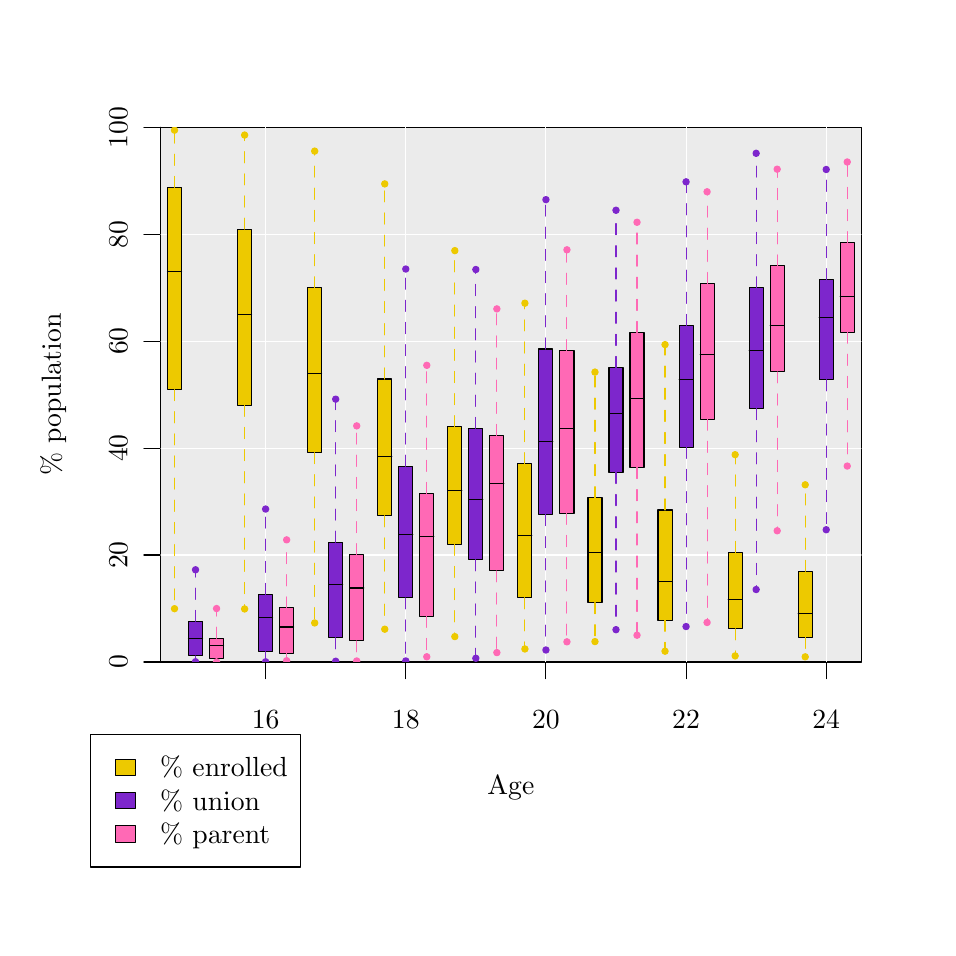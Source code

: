 % Created by tikzDevice version 0.6.1 on 2011-11-15 15:33:31
% !TEX encoding = UTF-8 Unicode
\begin{tikzpicture}[x=1pt,y=1pt]
\definecolor[named]{drawColor}{rgb}{0.00,0.00,0.00}
\definecolor[named]{fillColor}{rgb}{1.00,1.00,1.00}
\fill[color=fillColor,] (0,0) rectangle (325.21,325.21);
\begin{scope}
\path[clip] (  0.00,  0.00) rectangle (325.21,325.21);
\definecolor[named]{drawColor}{rgb}{0.21,0.00,0.33}
\definecolor[named]{drawColor}{rgb}{0.00,0.00,0.00}

\draw[color=drawColor,line cap=round,line join=round,fill opacity=0.00,] ( 85.98, 96.00) -- (288.55, 96.00);

\draw[color=drawColor,line cap=round,line join=round,fill opacity=0.00,] ( 85.98, 96.00) -- ( 85.98, 90.00);

\draw[color=drawColor,line cap=round,line join=round,fill opacity=0.00,] (136.63, 96.00) -- (136.63, 90.00);

\draw[color=drawColor,line cap=round,line join=round,fill opacity=0.00,] (187.27, 96.00) -- (187.27, 90.00);

\draw[color=drawColor,line cap=round,line join=round,fill opacity=0.00,] (237.91, 96.00) -- (237.91, 90.00);

\draw[color=drawColor,line cap=round,line join=round,fill opacity=0.00,] (288.55, 96.00) -- (288.55, 90.00);

\node[color=drawColor,anchor=base,inner sep=0pt, outer sep=0pt, scale=  1.00] at ( 85.98, 72.00) {16%
};

\node[color=drawColor,anchor=base,inner sep=0pt, outer sep=0pt, scale=  1.00] at (136.63, 72.00) {18%
};

\node[color=drawColor,anchor=base,inner sep=0pt, outer sep=0pt, scale=  1.00] at (187.27, 72.00) {20%
};

\node[color=drawColor,anchor=base,inner sep=0pt, outer sep=0pt, scale=  1.00] at (237.91, 72.00) {22%
};

\node[color=drawColor,anchor=base,inner sep=0pt, outer sep=0pt, scale=  1.00] at (288.55, 72.00) {24%
};

\draw[color=drawColor,line cap=round,line join=round,fill opacity=0.00,] ( 48.00, 96.00) -- ( 48.00,289.21);

\draw[color=drawColor,line cap=round,line join=round,fill opacity=0.00,] ( 48.00, 96.00) -- ( 42.00, 96.00);

\draw[color=drawColor,line cap=round,line join=round,fill opacity=0.00,] ( 48.00,134.64) -- ( 42.00,134.64);

\draw[color=drawColor,line cap=round,line join=round,fill opacity=0.00,] ( 48.00,173.29) -- ( 42.00,173.29);

\draw[color=drawColor,line cap=round,line join=round,fill opacity=0.00,] ( 48.00,211.93) -- ( 42.00,211.93);

\draw[color=drawColor,line cap=round,line join=round,fill opacity=0.00,] ( 48.00,250.57) -- ( 42.00,250.57);

\draw[color=drawColor,line cap=round,line join=round,fill opacity=0.00,] ( 48.00,289.21) -- ( 42.00,289.21);

\node[rotate= 90.00,color=drawColor,anchor=base,inner sep=0pt, outer sep=0pt, scale=  1.00] at ( 36.00, 96.00) {0%
};

\node[rotate= 90.00,color=drawColor,anchor=base,inner sep=0pt, outer sep=0pt, scale=  1.00] at ( 36.00,134.64) {20%
};

\node[rotate= 90.00,color=drawColor,anchor=base,inner sep=0pt, outer sep=0pt, scale=  1.00] at ( 36.00,173.29) {40%
};

\node[rotate= 90.00,color=drawColor,anchor=base,inner sep=0pt, outer sep=0pt, scale=  1.00] at ( 36.00,211.93) {60%
};

\node[rotate= 90.00,color=drawColor,anchor=base,inner sep=0pt, outer sep=0pt, scale=  1.00] at ( 36.00,250.57) {80%
};

\node[rotate= 90.00,color=drawColor,anchor=base,inner sep=0pt, outer sep=0pt, scale=  1.00] at ( 36.00,289.21) {100%
};

\draw[color=drawColor,line cap=round,line join=round,fill opacity=0.00,] ( 48.00, 96.00) --
	(301.21, 96.00) --
	(301.21,289.21) --
	( 48.00,289.21) --
	( 48.00, 96.00);
\end{scope}
\begin{scope}
\path[clip] (  0.00,  0.00) rectangle (325.21,325.21);
\definecolor[named]{drawColor}{rgb}{0.21,0.00,0.33}
\definecolor[named]{drawColor}{rgb}{0.00,0.00,0.00}

\node[color=drawColor,anchor=base,inner sep=0pt, outer sep=0pt, scale=  1.00] at (174.61, 48.00) {Age%
};

\node[rotate= 90.00,color=drawColor,anchor=base,inner sep=0pt, outer sep=0pt, scale=  1.00] at ( 12.00,192.61) {\% population%
};
\end{scope}
\begin{scope}
\path[clip] ( 48.00, 96.00) rectangle (301.21,289.21);
\definecolor[named]{drawColor}{rgb}{0.21,0.00,0.33}
\definecolor[named]{drawColor}{rgb}{0.00,0.00,0.00}
\definecolor[named]{fillColor}{rgb}{0.92,0.92,0.92}

\draw[color=drawColor,line cap=round,line join=round,fill=fillColor,] ( 48.00, 96.00) rectangle (301.21,289.21);
\definecolor[named]{drawColor}{rgb}{1.00,1.00,1.00}

\draw[color=drawColor,line cap=round,line join=round,fill opacity=0.00,] ( 35.34, 96.00) -- ( 35.34,289.21);

\draw[color=drawColor,line cap=round,line join=round,fill opacity=0.00,] ( 85.98, 96.00) -- ( 85.98,289.21);

\draw[color=drawColor,line cap=round,line join=round,fill opacity=0.00,] (136.63, 96.00) -- (136.63,289.21);

\draw[color=drawColor,line cap=round,line join=round,fill opacity=0.00,] (187.27, 96.00) -- (187.27,289.21);

\draw[color=drawColor,line cap=round,line join=round,fill opacity=0.00,] (237.91, 96.00) -- (237.91,289.21);

\draw[color=drawColor,line cap=round,line join=round,fill opacity=0.00,] (288.55, 96.00) -- (288.55,289.21);

\draw[color=drawColor,line cap=round,line join=round,fill opacity=0.00,] ( 48.00,134.64) -- (301.21,134.64);

\draw[color=drawColor,line cap=round,line join=round,fill opacity=0.00,] ( 48.00,173.29) -- (301.21,173.29);

\draw[color=drawColor,line cap=round,line join=round,fill opacity=0.00,] ( 48.00,211.93) -- (301.21,211.93);

\draw[color=drawColor,line cap=round,line join=round,fill opacity=0.00,] ( 48.00,250.57) -- (301.21,250.57);
\definecolor[named]{drawColor}{rgb}{0.00,0.00,0.00}
\definecolor[named]{fillColor}{rgb}{0.93,0.79,0.00}

\draw[color=drawColor,line cap=round,line join=round,fill=fillColor,] ( 50.53,194.44) rectangle ( 55.60,267.46);

\draw[color=drawColor,line cap=round,line join=round,fill opacity=0.00,] ( 50.53,237.25) -- ( 55.60,237.25);
\definecolor[named]{drawColor}{rgb}{0.93,0.79,0.00}

\draw[color=drawColor,dash pattern=on 4pt off 4pt ,line cap=round,line join=round,fill opacity=0.00,] ( 53.06,194.44) -- ( 53.06,115.26);

\draw[color=drawColor,dash pattern=on 4pt off 4pt ,line cap=round,line join=round,fill opacity=0.00,] ( 53.06,267.46) -- ( 53.06,288.16);

\draw[color=drawColor,line cap=round,line join=round,fill=fillColor,] ( 53.06,115.26) circle (  1.13);

\draw[color=drawColor,line cap=round,line join=round,fill=fillColor,] ( 53.06,288.16) circle (  1.13);
\definecolor[named]{drawColor}{rgb}{0.00,0.00,0.00}
\definecolor[named]{fillColor}{rgb}{0.49,0.15,0.80}

\draw[color=drawColor,line cap=round,line join=round,fill=fillColor,] ( 58.13, 98.21) rectangle ( 63.19,110.65);

\draw[color=drawColor,line cap=round,line join=round,fill opacity=0.00,] ( 58.13,104.48) -- ( 63.19,104.48);
\definecolor[named]{drawColor}{rgb}{0.49,0.15,0.80}

\draw[color=drawColor,dash pattern=on 4pt off 4pt ,line cap=round,line join=round,fill opacity=0.00,] ( 60.66, 98.21) -- ( 60.66, 96.10);

\draw[color=drawColor,dash pattern=on 4pt off 4pt ,line cap=round,line join=round,fill opacity=0.00,] ( 60.66,110.65) -- ( 60.66,129.32);

\draw[color=drawColor,line cap=round,line join=round,fill=fillColor,] ( 60.66, 96.10) circle (  1.13);

\draw[color=drawColor,line cap=round,line join=round,fill=fillColor,] ( 60.66,129.32) circle (  1.13);
\definecolor[named]{drawColor}{rgb}{0.00,0.00,0.00}
\definecolor[named]{fillColor}{rgb}{1.00,0.41,0.71}

\draw[color=drawColor,line cap=round,line join=round,fill=fillColor,] ( 65.73, 97.42) rectangle ( 70.79,104.58);

\draw[color=drawColor,line cap=round,line join=round,fill opacity=0.00,] ( 65.73,102.01) -- ( 70.79,102.01);
\definecolor[named]{drawColor}{rgb}{1.00,0.41,0.71}

\draw[color=drawColor,dash pattern=on 4pt off 4pt ,line cap=round,line join=round,fill opacity=0.00,] ( 68.26, 97.42) -- ( 68.26, 96.05);

\draw[color=drawColor,dash pattern=on 4pt off 4pt ,line cap=round,line join=round,fill opacity=0.00,] ( 68.26,104.58) -- ( 68.26,115.31);

\draw[color=drawColor,line cap=round,line join=round,fill=fillColor,] ( 68.26, 96.05) circle (  1.13);

\draw[color=drawColor,line cap=round,line join=round,fill=fillColor,] ( 68.26,115.31) circle (  1.13);
\definecolor[named]{drawColor}{rgb}{0.00,0.00,0.00}
\definecolor[named]{fillColor}{rgb}{0.93,0.79,0.00}

\draw[color=drawColor,line cap=round,line join=round,fill=fillColor,] ( 75.85,188.75) rectangle ( 80.92,252.39);

\draw[color=drawColor,line cap=round,line join=round,fill opacity=0.00,] ( 75.85,221.68) -- ( 80.92,221.68);
\definecolor[named]{drawColor}{rgb}{0.93,0.79,0.00}

\draw[color=drawColor,dash pattern=on 4pt off 4pt ,line cap=round,line join=round,fill opacity=0.00,] ( 78.39,188.75) -- ( 78.39,115.16);

\draw[color=drawColor,dash pattern=on 4pt off 4pt ,line cap=round,line join=round,fill opacity=0.00,] ( 78.39,252.39) -- ( 78.39,286.41);

\draw[color=drawColor,line cap=round,line join=round,fill=fillColor,] ( 78.39,115.16) circle (  1.13);

\draw[color=drawColor,line cap=round,line join=round,fill=fillColor,] ( 78.39,286.41) circle (  1.13);
\definecolor[named]{drawColor}{rgb}{0.00,0.00,0.00}
\definecolor[named]{fillColor}{rgb}{0.49,0.15,0.80}

\draw[color=drawColor,line cap=round,line join=round,fill=fillColor,] ( 83.45, 99.76) rectangle ( 88.51,120.36);

\draw[color=drawColor,line cap=round,line join=round,fill opacity=0.00,] ( 83.45,112.05) -- ( 88.51,112.05);
\definecolor[named]{drawColor}{rgb}{0.49,0.15,0.80}

\draw[color=drawColor,dash pattern=on 4pt off 4pt ,line cap=round,line join=round,fill opacity=0.00,] ( 85.98, 99.76) -- ( 85.98, 96.08);

\draw[color=drawColor,dash pattern=on 4pt off 4pt ,line cap=round,line join=round,fill opacity=0.00,] ( 85.98,120.36) -- ( 85.98,151.26);

\draw[color=drawColor,line cap=round,line join=round,fill=fillColor,] ( 85.98, 96.08) circle (  1.13);

\draw[color=drawColor,line cap=round,line join=round,fill=fillColor,] ( 85.98,151.26) circle (  1.13);
\definecolor[named]{drawColor}{rgb}{0.00,0.00,0.00}
\definecolor[named]{fillColor}{rgb}{1.00,0.41,0.71}

\draw[color=drawColor,line cap=round,line join=round,fill=fillColor,] ( 91.05, 99.15) rectangle ( 96.11,115.54);

\draw[color=drawColor,line cap=round,line join=round,fill opacity=0.00,] ( 91.05,108.64) -- ( 96.11,108.64);
\definecolor[named]{drawColor}{rgb}{1.00,0.41,0.71}

\draw[color=drawColor,dash pattern=on 4pt off 4pt ,line cap=round,line join=round,fill opacity=0.00,] ( 93.58, 99.15) -- ( 93.58, 96.46);

\draw[color=drawColor,dash pattern=on 4pt off 4pt ,line cap=round,line join=round,fill opacity=0.00,] ( 93.58,115.54) -- ( 93.58,140.13);

\draw[color=drawColor,line cap=round,line join=round,fill=fillColor,] ( 93.58, 96.46) circle (  1.13);

\draw[color=drawColor,line cap=round,line join=round,fill=fillColor,] ( 93.58,140.13) circle (  1.13);
\definecolor[named]{drawColor}{rgb}{0.00,0.00,0.00}
\definecolor[named]{fillColor}{rgb}{0.93,0.79,0.00}

\draw[color=drawColor,line cap=round,line join=round,fill=fillColor,] (101.18,171.67) rectangle (106.24,231.19);

\draw[color=drawColor,line cap=round,line join=round,fill opacity=0.00,] (101.18,200.33) -- (106.24,200.33);
\definecolor[named]{drawColor}{rgb}{0.93,0.79,0.00}

\draw[color=drawColor,dash pattern=on 4pt off 4pt ,line cap=round,line join=round,fill opacity=0.00,] (103.71,171.67) -- (103.71,110.11);

\draw[color=drawColor,dash pattern=on 4pt off 4pt ,line cap=round,line join=round,fill opacity=0.00,] (103.71,231.19) -- (103.71,280.60);

\draw[color=drawColor,line cap=round,line join=round,fill=fillColor,] (103.71,110.11) circle (  1.13);

\draw[color=drawColor,line cap=round,line join=round,fill=fillColor,] (103.71,280.60) circle (  1.13);
\definecolor[named]{drawColor}{rgb}{0.00,0.00,0.00}
\definecolor[named]{fillColor}{rgb}{0.49,0.15,0.80}

\draw[color=drawColor,line cap=round,line join=round,fill=fillColor,] (108.77,104.76) rectangle (113.84,139.24);

\draw[color=drawColor,line cap=round,line join=round,fill opacity=0.00,] (108.77,123.95) -- (113.84,123.95);
\definecolor[named]{drawColor}{rgb}{0.49,0.15,0.80}

\draw[color=drawColor,dash pattern=on 4pt off 4pt ,line cap=round,line join=round,fill opacity=0.00,] (111.30,104.76) -- (111.30, 96.27);

\draw[color=drawColor,dash pattern=on 4pt off 4pt ,line cap=round,line join=round,fill opacity=0.00,] (111.30,139.24) -- (111.30,190.97);

\draw[color=drawColor,line cap=round,line join=round,fill=fillColor,] (111.30, 96.27) circle (  1.13);

\draw[color=drawColor,line cap=round,line join=round,fill=fillColor,] (111.30,190.97) circle (  1.13);
\definecolor[named]{drawColor}{rgb}{0.00,0.00,0.00}
\definecolor[named]{fillColor}{rgb}{1.00,0.41,0.71}

\draw[color=drawColor,line cap=round,line join=round,fill=fillColor,] (116.37,103.65) rectangle (121.43,134.72);

\draw[color=drawColor,line cap=round,line join=round,fill opacity=0.00,] (116.37,122.72) -- (121.43,122.72);
\definecolor[named]{drawColor}{rgb}{1.00,0.41,0.71}

\draw[color=drawColor,dash pattern=on 4pt off 4pt ,line cap=round,line join=round,fill opacity=0.00,] (118.90,103.65) -- (118.90, 96.37);

\draw[color=drawColor,dash pattern=on 4pt off 4pt ,line cap=round,line join=round,fill opacity=0.00,] (118.90,134.72) -- (118.90,181.32);

\draw[color=drawColor,line cap=round,line join=round,fill=fillColor,] (118.90, 96.37) circle (  1.13);

\draw[color=drawColor,line cap=round,line join=round,fill=fillColor,] (118.90,181.32) circle (  1.13);
\definecolor[named]{drawColor}{rgb}{0.00,0.00,0.00}
\definecolor[named]{fillColor}{rgb}{0.93,0.79,0.00}

\draw[color=drawColor,line cap=round,line join=round,fill=fillColor,] (126.50,148.87) rectangle (131.56,198.25);

\draw[color=drawColor,line cap=round,line join=round,fill opacity=0.00,] (126.50,170.22) -- (131.56,170.22);
\definecolor[named]{drawColor}{rgb}{0.93,0.79,0.00}

\draw[color=drawColor,dash pattern=on 4pt off 4pt ,line cap=round,line join=round,fill opacity=0.00,] (129.03,148.87) -- (129.03,107.85);

\draw[color=drawColor,dash pattern=on 4pt off 4pt ,line cap=round,line join=round,fill opacity=0.00,] (129.03,198.25) -- (129.03,268.76);

\draw[color=drawColor,line cap=round,line join=round,fill=fillColor,] (129.03,107.85) circle (  1.13);

\draw[color=drawColor,line cap=round,line join=round,fill=fillColor,] (129.03,268.76) circle (  1.13);
\definecolor[named]{drawColor}{rgb}{0.00,0.00,0.00}
\definecolor[named]{fillColor}{rgb}{0.49,0.15,0.80}

\draw[color=drawColor,line cap=round,line join=round,fill=fillColor,] (134.09,119.17) rectangle (139.16,166.70);

\draw[color=drawColor,line cap=round,line join=round,fill opacity=0.00,] (134.09,142.14) -- (139.16,142.14);
\definecolor[named]{drawColor}{rgb}{0.49,0.15,0.80}

\draw[color=drawColor,dash pattern=on 4pt off 4pt ,line cap=round,line join=round,fill opacity=0.00,] (136.63,119.17) -- (136.63, 96.38);

\draw[color=drawColor,dash pattern=on 4pt off 4pt ,line cap=round,line join=round,fill opacity=0.00,] (136.63,166.70) -- (136.63,237.99);

\draw[color=drawColor,line cap=round,line join=round,fill=fillColor,] (136.63, 96.38) circle (  1.13);

\draw[color=drawColor,line cap=round,line join=round,fill=fillColor,] (136.63,237.99) circle (  1.13);
\definecolor[named]{drawColor}{rgb}{0.00,0.00,0.00}
\definecolor[named]{fillColor}{rgb}{1.00,0.41,0.71}

\draw[color=drawColor,line cap=round,line join=round,fill=fillColor,] (141.69,112.50) rectangle (146.75,156.86);

\draw[color=drawColor,line cap=round,line join=round,fill opacity=0.00,] (141.69,141.40) -- (146.75,141.40);
\definecolor[named]{drawColor}{rgb}{1.00,0.41,0.71}

\draw[color=drawColor,dash pattern=on 4pt off 4pt ,line cap=round,line join=round,fill opacity=0.00,] (144.22,112.50) -- (144.22, 97.88);

\draw[color=drawColor,dash pattern=on 4pt off 4pt ,line cap=round,line join=round,fill opacity=0.00,] (144.22,156.86) -- (144.22,203.19);

\draw[color=drawColor,line cap=round,line join=round,fill=fillColor,] (144.22, 97.88) circle (  1.13);

\draw[color=drawColor,line cap=round,line join=round,fill=fillColor,] (144.22,203.19) circle (  1.13);
\definecolor[named]{drawColor}{rgb}{0.00,0.00,0.00}
\definecolor[named]{fillColor}{rgb}{0.93,0.79,0.00}

\draw[color=drawColor,line cap=round,line join=round,fill=fillColor,] (151.82,138.54) rectangle (156.88,180.98);

\draw[color=drawColor,line cap=round,line join=round,fill opacity=0.00,] (151.82,158.12) -- (156.88,158.12);
\definecolor[named]{drawColor}{rgb}{0.93,0.79,0.00}

\draw[color=drawColor,dash pattern=on 4pt off 4pt ,line cap=round,line join=round,fill opacity=0.00,] (154.35,138.54) -- (154.35,105.17);

\draw[color=drawColor,dash pattern=on 4pt off 4pt ,line cap=round,line join=round,fill opacity=0.00,] (154.35,180.98) -- (154.35,244.64);

\draw[color=drawColor,line cap=round,line join=round,fill=fillColor,] (154.35,105.17) circle (  1.13);

\draw[color=drawColor,line cap=round,line join=round,fill=fillColor,] (154.35,244.64) circle (  1.13);
\definecolor[named]{drawColor}{rgb}{0.00,0.00,0.00}
\definecolor[named]{fillColor}{rgb}{0.49,0.15,0.80}

\draw[color=drawColor,line cap=round,line join=round,fill=fillColor,] (159.41,132.95) rectangle (164.48,180.40);

\draw[color=drawColor,line cap=round,line join=round,fill opacity=0.00,] (159.41,154.78) -- (164.48,154.78);
\definecolor[named]{drawColor}{rgb}{0.49,0.15,0.80}

\draw[color=drawColor,dash pattern=on 4pt off 4pt ,line cap=round,line join=round,fill opacity=0.00,] (161.95,132.95) -- (161.95, 97.34);

\draw[color=drawColor,dash pattern=on 4pt off 4pt ,line cap=round,line join=round,fill opacity=0.00,] (161.95,180.40) -- (161.95,237.82);

\draw[color=drawColor,line cap=round,line join=round,fill=fillColor,] (161.95, 97.34) circle (  1.13);

\draw[color=drawColor,line cap=round,line join=round,fill=fillColor,] (161.95,237.82) circle (  1.13);
\definecolor[named]{drawColor}{rgb}{0.00,0.00,0.00}
\definecolor[named]{fillColor}{rgb}{1.00,0.41,0.71}

\draw[color=drawColor,line cap=round,line join=round,fill=fillColor,] (167.01,128.94) rectangle (172.08,177.82);

\draw[color=drawColor,line cap=round,line join=round,fill opacity=0.00,] (167.01,160.56) -- (172.08,160.56);
\definecolor[named]{drawColor}{rgb}{1.00,0.41,0.71}

\draw[color=drawColor,dash pattern=on 4pt off 4pt ,line cap=round,line join=round,fill opacity=0.00,] (169.54,128.94) -- (169.54, 99.39);

\draw[color=drawColor,dash pattern=on 4pt off 4pt ,line cap=round,line join=round,fill opacity=0.00,] (169.54,177.82) -- (169.54,223.59);

\draw[color=drawColor,line cap=round,line join=round,fill=fillColor,] (169.54, 99.39) circle (  1.13);

\draw[color=drawColor,line cap=round,line join=round,fill=fillColor,] (169.54,223.59) circle (  1.13);
\definecolor[named]{drawColor}{rgb}{0.00,0.00,0.00}
\definecolor[named]{fillColor}{rgb}{0.93,0.79,0.00}

\draw[color=drawColor,line cap=round,line join=round,fill=fillColor,] (177.14,119.23) rectangle (182.20,167.62);

\draw[color=drawColor,line cap=round,line join=round,fill opacity=0.00,] (177.14,141.58) -- (182.20,141.58);
\definecolor[named]{drawColor}{rgb}{0.93,0.79,0.00}

\draw[color=drawColor,dash pattern=on 4pt off 4pt ,line cap=round,line join=round,fill opacity=0.00,] (179.67,119.23) -- (179.67,100.70);

\draw[color=drawColor,dash pattern=on 4pt off 4pt ,line cap=round,line join=round,fill opacity=0.00,] (179.67,167.62) -- (179.67,225.65);

\draw[color=drawColor,line cap=round,line join=round,fill=fillColor,] (179.67,100.70) circle (  1.13);

\draw[color=drawColor,line cap=round,line join=round,fill=fillColor,] (179.67,225.65) circle (  1.13);
\definecolor[named]{drawColor}{rgb}{0.00,0.00,0.00}
\definecolor[named]{fillColor}{rgb}{0.49,0.15,0.80}

\draw[color=drawColor,line cap=round,line join=round,fill=fillColor,] (184.74,149.32) rectangle (189.80,209.10);

\draw[color=drawColor,line cap=round,line join=round,fill opacity=0.00,] (184.74,175.70) -- (189.80,175.70);
\definecolor[named]{drawColor}{rgb}{0.49,0.15,0.80}

\draw[color=drawColor,dash pattern=on 4pt off 4pt ,line cap=round,line join=round,fill opacity=0.00,] (187.27,149.32) -- (187.27,100.33);

\draw[color=drawColor,dash pattern=on 4pt off 4pt ,line cap=round,line join=round,fill opacity=0.00,] (187.27,209.10) -- (187.27,263.06);

\draw[color=drawColor,line cap=round,line join=round,fill=fillColor,] (187.27,100.33) circle (  1.13);

\draw[color=drawColor,line cap=round,line join=round,fill=fillColor,] (187.27,263.06) circle (  1.13);
\definecolor[named]{drawColor}{rgb}{0.00,0.00,0.00}
\definecolor[named]{fillColor}{rgb}{1.00,0.41,0.71}

\draw[color=drawColor,line cap=round,line join=round,fill=fillColor,] (192.33,149.70) rectangle (197.40,208.46);

\draw[color=drawColor,line cap=round,line join=round,fill opacity=0.00,] (192.33,180.26) -- (197.40,180.26);
\definecolor[named]{drawColor}{rgb}{1.00,0.41,0.71}

\draw[color=drawColor,dash pattern=on 4pt off 4pt ,line cap=round,line join=round,fill opacity=0.00,] (194.86,149.70) -- (194.86,103.28);

\draw[color=drawColor,dash pattern=on 4pt off 4pt ,line cap=round,line join=round,fill opacity=0.00,] (194.86,208.46) -- (194.86,244.94);

\draw[color=drawColor,line cap=round,line join=round,fill=fillColor,] (194.86,103.28) circle (  1.13);

\draw[color=drawColor,line cap=round,line join=round,fill=fillColor,] (194.86,244.94) circle (  1.13);
\definecolor[named]{drawColor}{rgb}{0.00,0.00,0.00}
\definecolor[named]{fillColor}{rgb}{0.93,0.79,0.00}

\draw[color=drawColor,line cap=round,line join=round,fill=fillColor,] (202.46,117.46) rectangle (207.53,155.34);

\draw[color=drawColor,line cap=round,line join=round,fill opacity=0.00,] (202.46,135.44) -- (207.53,135.44);
\definecolor[named]{drawColor}{rgb}{0.93,0.79,0.00}

\draw[color=drawColor,dash pattern=on 4pt off 4pt ,line cap=round,line join=round,fill opacity=0.00,] (204.99,117.46) -- (204.99,103.37);

\draw[color=drawColor,dash pattern=on 4pt off 4pt ,line cap=round,line join=round,fill opacity=0.00,] (204.99,155.34) -- (204.99,200.75);

\draw[color=drawColor,line cap=round,line join=round,fill=fillColor,] (204.99,103.37) circle (  1.13);

\draw[color=drawColor,line cap=round,line join=round,fill=fillColor,] (204.99,200.75) circle (  1.13);
\definecolor[named]{drawColor}{rgb}{0.00,0.00,0.00}
\definecolor[named]{fillColor}{rgb}{0.49,0.15,0.80}

\draw[color=drawColor,line cap=round,line join=round,fill=fillColor,] (210.06,164.51) rectangle (215.12,202.40);

\draw[color=drawColor,line cap=round,line join=round,fill opacity=0.00,] (210.06,185.82) -- (215.12,185.82);
\definecolor[named]{drawColor}{rgb}{0.49,0.15,0.80}

\draw[color=drawColor,dash pattern=on 4pt off 4pt ,line cap=round,line join=round,fill opacity=0.00,] (212.59,164.51) -- (212.59,107.68);

\draw[color=drawColor,dash pattern=on 4pt off 4pt ,line cap=round,line join=round,fill opacity=0.00,] (212.59,202.40) -- (212.59,259.23);

\draw[color=drawColor,line cap=round,line join=round,fill=fillColor,] (212.59,107.68) circle (  1.13);

\draw[color=drawColor,line cap=round,line join=round,fill=fillColor,] (212.59,259.23) circle (  1.13);
\definecolor[named]{drawColor}{rgb}{0.00,0.00,0.00}
\definecolor[named]{fillColor}{rgb}{1.00,0.41,0.71}

\draw[color=drawColor,line cap=round,line join=round,fill=fillColor,] (217.65,166.28) rectangle (222.72,215.03);

\draw[color=drawColor,line cap=round,line join=round,fill opacity=0.00,] (217.65,191.25) -- (222.72,191.25);
\definecolor[named]{drawColor}{rgb}{1.00,0.41,0.71}

\draw[color=drawColor,dash pattern=on 4pt off 4pt ,line cap=round,line join=round,fill opacity=0.00,] (220.19,166.28) -- (220.19,105.67);

\draw[color=drawColor,dash pattern=on 4pt off 4pt ,line cap=round,line join=round,fill opacity=0.00,] (220.19,215.03) -- (220.19,254.89);

\draw[color=drawColor,line cap=round,line join=round,fill=fillColor,] (220.19,105.67) circle (  1.13);

\draw[color=drawColor,line cap=round,line join=round,fill=fillColor,] (220.19,254.89) circle (  1.13);
\definecolor[named]{drawColor}{rgb}{0.00,0.00,0.00}
\definecolor[named]{fillColor}{rgb}{0.93,0.79,0.00}

\draw[color=drawColor,line cap=round,line join=round,fill=fillColor,] (227.78,111.09) rectangle (232.85,150.93);

\draw[color=drawColor,line cap=round,line join=round,fill opacity=0.00,] (227.78,125.15) -- (232.85,125.15);
\definecolor[named]{drawColor}{rgb}{0.93,0.79,0.00}

\draw[color=drawColor,dash pattern=on 4pt off 4pt ,line cap=round,line join=round,fill opacity=0.00,] (230.31,111.09) -- (230.31, 99.90);

\draw[color=drawColor,dash pattern=on 4pt off 4pt ,line cap=round,line join=round,fill opacity=0.00,] (230.31,150.93) -- (230.31,210.68);

\draw[color=drawColor,line cap=round,line join=round,fill=fillColor,] (230.31, 99.90) circle (  1.13);

\draw[color=drawColor,line cap=round,line join=round,fill=fillColor,] (230.31,210.68) circle (  1.13);
\definecolor[named]{drawColor}{rgb}{0.00,0.00,0.00}
\definecolor[named]{fillColor}{rgb}{0.49,0.15,0.80}

\draw[color=drawColor,line cap=round,line join=round,fill=fillColor,] (235.38,173.57) rectangle (240.44,217.59);

\draw[color=drawColor,line cap=round,line join=round,fill opacity=0.00,] (235.38,197.96) -- (240.44,197.96);
\definecolor[named]{drawColor}{rgb}{0.49,0.15,0.80}

\draw[color=drawColor,dash pattern=on 4pt off 4pt ,line cap=round,line join=round,fill opacity=0.00,] (237.91,173.57) -- (237.91,108.81);

\draw[color=drawColor,dash pattern=on 4pt off 4pt ,line cap=round,line join=round,fill opacity=0.00,] (237.91,217.59) -- (237.91,269.50);

\draw[color=drawColor,line cap=round,line join=round,fill=fillColor,] (237.91,108.81) circle (  1.13);

\draw[color=drawColor,line cap=round,line join=round,fill=fillColor,] (237.91,269.50) circle (  1.13);
\definecolor[named]{drawColor}{rgb}{0.00,0.00,0.00}
\definecolor[named]{fillColor}{rgb}{1.00,0.41,0.71}

\draw[color=drawColor,line cap=round,line join=round,fill=fillColor,] (242.98,183.75) rectangle (248.04,232.73);

\draw[color=drawColor,line cap=round,line join=round,fill opacity=0.00,] (242.98,207.00) -- (248.04,207.00);
\definecolor[named]{drawColor}{rgb}{1.00,0.41,0.71}

\draw[color=drawColor,dash pattern=on 4pt off 4pt ,line cap=round,line join=round,fill opacity=0.00,] (245.51,183.75) -- (245.51,110.27);

\draw[color=drawColor,dash pattern=on 4pt off 4pt ,line cap=round,line join=round,fill opacity=0.00,] (245.51,232.73) -- (245.51,265.91);

\draw[color=drawColor,line cap=round,line join=round,fill=fillColor,] (245.51,110.27) circle (  1.13);

\draw[color=drawColor,line cap=round,line join=round,fill=fillColor,] (245.51,265.91) circle (  1.13);
\definecolor[named]{drawColor}{rgb}{0.00,0.00,0.00}
\definecolor[named]{fillColor}{rgb}{0.93,0.79,0.00}

\draw[color=drawColor,line cap=round,line join=round,fill=fillColor,] (253.10,108.00) rectangle (258.17,135.56);

\draw[color=drawColor,line cap=round,line join=round,fill opacity=0.00,] (253.10,118.46) -- (258.17,118.46);
\definecolor[named]{drawColor}{rgb}{0.93,0.79,0.00}

\draw[color=drawColor,dash pattern=on 4pt off 4pt ,line cap=round,line join=round,fill opacity=0.00,] (255.64,108.00) -- (255.64, 98.20);

\draw[color=drawColor,dash pattern=on 4pt off 4pt ,line cap=round,line join=round,fill opacity=0.00,] (255.64,135.56) -- (255.64,170.91);

\draw[color=drawColor,line cap=round,line join=round,fill=fillColor,] (255.64, 98.20) circle (  1.13);

\draw[color=drawColor,line cap=round,line join=round,fill=fillColor,] (255.64,170.91) circle (  1.13);
\definecolor[named]{drawColor}{rgb}{0.00,0.00,0.00}
\definecolor[named]{fillColor}{rgb}{0.49,0.15,0.80}

\draw[color=drawColor,line cap=round,line join=round,fill=fillColor,] (260.70,187.59) rectangle (265.76,231.19);

\draw[color=drawColor,line cap=round,line join=round,fill opacity=0.00,] (260.70,208.55) -- (265.76,208.55);
\definecolor[named]{drawColor}{rgb}{0.49,0.15,0.80}

\draw[color=drawColor,dash pattern=on 4pt off 4pt ,line cap=round,line join=round,fill opacity=0.00,] (263.23,187.59) -- (263.23,122.18);

\draw[color=drawColor,dash pattern=on 4pt off 4pt ,line cap=round,line join=round,fill opacity=0.00,] (263.23,231.19) -- (263.23,279.81);

\draw[color=drawColor,line cap=round,line join=round,fill=fillColor,] (263.23,122.18) circle (  1.13);

\draw[color=drawColor,line cap=round,line join=round,fill=fillColor,] (263.23,279.81) circle (  1.13);
\definecolor[named]{drawColor}{rgb}{0.00,0.00,0.00}
\definecolor[named]{fillColor}{rgb}{1.00,0.41,0.71}

\draw[color=drawColor,line cap=round,line join=round,fill=fillColor,] (268.30,200.83) rectangle (273.36,239.11);

\draw[color=drawColor,line cap=round,line join=round,fill opacity=0.00,] (268.30,217.46) -- (273.36,217.46);
\definecolor[named]{drawColor}{rgb}{1.00,0.41,0.71}

\draw[color=drawColor,dash pattern=on 4pt off 4pt ,line cap=round,line join=round,fill opacity=0.00,] (270.83,200.83) -- (270.83,143.41);

\draw[color=drawColor,dash pattern=on 4pt off 4pt ,line cap=round,line join=round,fill opacity=0.00,] (270.83,239.11) -- (270.83,274.07);

\draw[color=drawColor,line cap=round,line join=round,fill=fillColor,] (270.83,143.41) circle (  1.13);

\draw[color=drawColor,line cap=round,line join=round,fill=fillColor,] (270.83,274.07) circle (  1.13);
\definecolor[named]{drawColor}{rgb}{0.00,0.00,0.00}
\definecolor[named]{fillColor}{rgb}{0.93,0.79,0.00}

\draw[color=drawColor,line cap=round,line join=round,fill=fillColor,] (278.43,104.89) rectangle (283.49,128.74);

\draw[color=drawColor,line cap=round,line join=round,fill opacity=0.00,] (278.43,113.42) -- (283.49,113.42);
\definecolor[named]{drawColor}{rgb}{0.93,0.79,0.00}

\draw[color=drawColor,dash pattern=on 4pt off 4pt ,line cap=round,line join=round,fill opacity=0.00,] (280.96,104.89) -- (280.96, 97.86);

\draw[color=drawColor,dash pattern=on 4pt off 4pt ,line cap=round,line join=round,fill opacity=0.00,] (280.96,128.74) -- (280.96,160.03);

\draw[color=drawColor,line cap=round,line join=round,fill=fillColor,] (280.96, 97.86) circle (  1.13);

\draw[color=drawColor,line cap=round,line join=round,fill=fillColor,] (280.96,160.03) circle (  1.13);
\definecolor[named]{drawColor}{rgb}{0.00,0.00,0.00}
\definecolor[named]{fillColor}{rgb}{0.49,0.15,0.80}

\draw[color=drawColor,line cap=round,line join=round,fill=fillColor,] (286.02,197.98) rectangle (291.09,234.10);

\draw[color=drawColor,line cap=round,line join=round,fill opacity=0.00,] (286.02,220.48) -- (291.09,220.48);
\definecolor[named]{drawColor}{rgb}{0.49,0.15,0.80}

\draw[color=drawColor,dash pattern=on 4pt off 4pt ,line cap=round,line join=round,fill opacity=0.00,] (288.55,197.98) -- (288.55,143.79);

\draw[color=drawColor,dash pattern=on 4pt off 4pt ,line cap=round,line join=round,fill opacity=0.00,] (288.55,234.10) -- (288.55,273.96);

\draw[color=drawColor,line cap=round,line join=round,fill=fillColor,] (288.55,143.79) circle (  1.13);

\draw[color=drawColor,line cap=round,line join=round,fill=fillColor,] (288.55,273.96) circle (  1.13);
\definecolor[named]{drawColor}{rgb}{0.00,0.00,0.00}
\definecolor[named]{fillColor}{rgb}{1.00,0.41,0.71}

\draw[color=drawColor,line cap=round,line join=round,fill=fillColor,] (293.62,215.19) rectangle (298.68,247.46);

\draw[color=drawColor,line cap=round,line join=round,fill opacity=0.00,] (293.62,228.09) -- (298.68,228.09);
\definecolor[named]{drawColor}{rgb}{1.00,0.41,0.71}

\draw[color=drawColor,dash pattern=on 4pt off 4pt ,line cap=round,line join=round,fill opacity=0.00,] (296.15,215.19) -- (296.15,166.79);

\draw[color=drawColor,dash pattern=on 4pt off 4pt ,line cap=round,line join=round,fill opacity=0.00,] (296.15,247.46) -- (296.15,276.67);

\draw[color=drawColor,line cap=round,line join=round,fill=fillColor,] (296.15,166.79) circle (  1.13);

\draw[color=drawColor,line cap=round,line join=round,fill=fillColor,] (296.15,276.67) circle (  1.13);
\end{scope}
\begin{scope}
\path[clip] (  0.00,  0.00) rectangle (325.21,325.21);
\definecolor[named]{drawColor}{rgb}{0.21,0.00,0.33}
\definecolor[named]{drawColor}{rgb}{0.00,0.00,0.00}

\draw[color=drawColor,line cap=round,line join=round,fill opacity=0.00,] ( 22.68, 69.92) rectangle ( 98.51, 21.92);
\definecolor[named]{fillColor}{rgb}{0.93,0.79,0.00}

\draw[color=drawColor,line cap=round,line join=round,fill=fillColor,] ( 31.68, 60.92) rectangle ( 38.88, 54.92);
\definecolor[named]{fillColor}{rgb}{0.49,0.15,0.80}

\draw[color=drawColor,line cap=round,line join=round,fill=fillColor,] ( 31.68, 48.92) rectangle ( 38.88, 42.92);
\definecolor[named]{fillColor}{rgb}{1.00,0.41,0.71}

\draw[color=drawColor,line cap=round,line join=round,fill=fillColor,] ( 31.68, 36.92) rectangle ( 38.88, 30.92);

\node[color=drawColor,anchor=base west,inner sep=0pt, outer sep=0pt, scale=  1.00] at ( 47.88, 54.47) {\% enrolled%
};

\node[color=drawColor,anchor=base west,inner sep=0pt, outer sep=0pt, scale=  1.00] at ( 47.88, 42.47) {\% union%
};

\node[color=drawColor,anchor=base west,inner sep=0pt, outer sep=0pt, scale=  1.00] at ( 47.88, 30.47) {\% parent%
};
\end{scope}
\end{tikzpicture}
